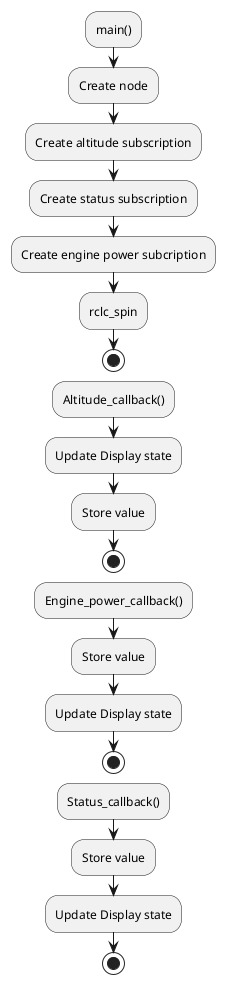 @startuml

:main();
:Create node;
:Create altitude subscription; 
:Create status subscription;
:Create engine power subcription;  
:rclc_spin;

stop


:Altitude_callback();
:Update Display state;
:Store value;
stop


:Engine_power_callback();
:Store value;
:Update Display state;
stop

:Status_callback();
:Store value;
:Update Display state;
stop
@enduml